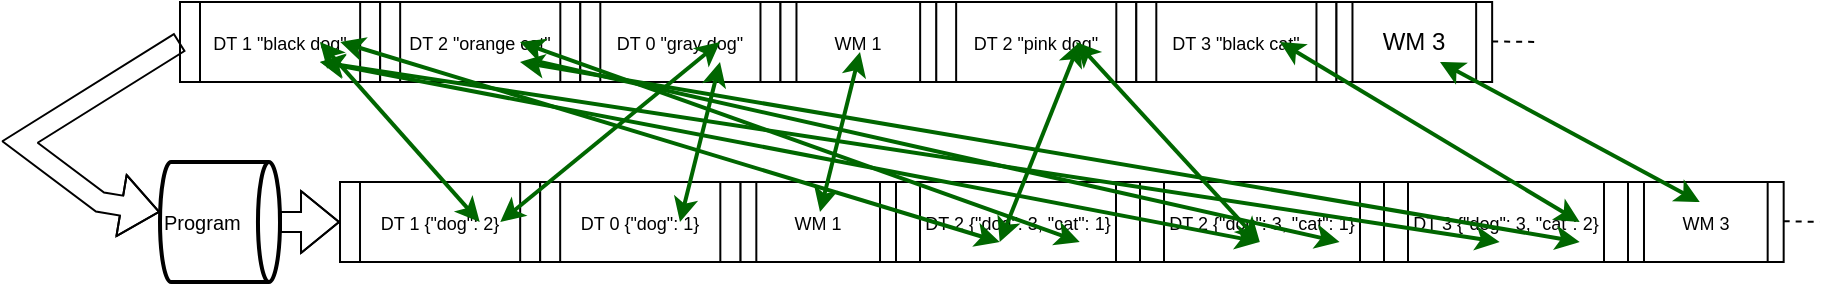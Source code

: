 <mxfile version="22.0.3" type="device">
  <diagram name="Page-1" id="Q_h3_MxoVqDBflYuoZUL">
    <mxGraphModel dx="989" dy="586" grid="1" gridSize="10" guides="1" tooltips="1" connect="1" arrows="1" fold="1" page="1" pageScale="1" pageWidth="1600" pageHeight="900" math="0" shadow="0">
      <root>
        <mxCell id="0" />
        <mxCell id="1" parent="0" />
        <mxCell id="us1K83wFiINMwZ1j3M-q-1" value="&lt;font style=&quot;font-size: 9px;&quot;&gt;WM 1&lt;/font&gt;" style="shape=process;whiteSpace=wrap;html=1;backgroundOutline=1;container=0;" vertex="1" parent="1">
          <mxGeometry x="370.165" y="400" width="77.839" height="40" as="geometry" />
        </mxCell>
        <mxCell id="us1K83wFiINMwZ1j3M-q-2" value="&lt;font style=&quot;font-size: 9px;&quot;&gt;DT 1 {&quot;dog&quot;: 2}&lt;/font&gt;" style="shape=process;whiteSpace=wrap;html=1;backgroundOutline=1;container=0;" vertex="1" parent="1">
          <mxGeometry x="170.004" y="400" width="100.079" height="40" as="geometry" />
        </mxCell>
        <mxCell id="us1K83wFiINMwZ1j3M-q-3" value="&lt;font style=&quot;font-size: 9px;&quot;&gt;DT 0 {&quot;dog&quot;: 1}&lt;/font&gt;" style="shape=process;whiteSpace=wrap;html=1;backgroundOutline=1;container=0;" vertex="1" parent="1">
          <mxGeometry x="270.084" y="400" width="100.079" height="40" as="geometry" />
        </mxCell>
        <mxCell id="us1K83wFiINMwZ1j3M-q-4" value="&lt;font style=&quot;font-size: 9px;&quot;&gt;DT 2 {&quot;dog&quot;: 3, &quot;cat&quot;: 1}&lt;/font&gt;" style="shape=process;whiteSpace=wrap;html=1;backgroundOutline=1;container=0;" vertex="1" parent="1">
          <mxGeometry x="448" y="400" width="122" height="40" as="geometry" />
        </mxCell>
        <mxCell id="us1K83wFiINMwZ1j3M-q-5" value="&lt;font style=&quot;font-size: 9px;&quot;&gt;DT 2 {&quot;dog&quot;: 3, &quot;cat&quot;: 1}&lt;/font&gt;" style="shape=process;whiteSpace=wrap;html=1;backgroundOutline=1;container=0;" vertex="1" parent="1">
          <mxGeometry x="570" y="400" width="122" height="40" as="geometry" />
        </mxCell>
        <mxCell id="us1K83wFiINMwZ1j3M-q-6" value="&lt;font style=&quot;font-size: 9px;&quot;&gt;WM 3&lt;/font&gt;" style="shape=process;whiteSpace=wrap;html=1;backgroundOutline=1;container=0;" vertex="1" parent="1">
          <mxGeometry x="813.996" y="400" width="77.839" height="40" as="geometry" />
        </mxCell>
        <mxCell id="us1K83wFiINMwZ1j3M-q-7" value="&lt;font style=&quot;font-size: 9px;&quot;&gt;DT 3 {&quot;dog&quot;: 3, &quot;cat&quot;: 2}&lt;/font&gt;" style="shape=process;whiteSpace=wrap;html=1;backgroundOutline=1;container=0;" vertex="1" parent="1">
          <mxGeometry x="692" y="400" width="122" height="40" as="geometry" />
        </mxCell>
        <mxCell id="us1K83wFiINMwZ1j3M-q-8" value="" style="endArrow=none;dashed=1;html=1;rounded=0;" edge="1" parent="1">
          <mxGeometry width="50" height="50" relative="1" as="geometry">
            <mxPoint x="891.835" y="419.58" as="sourcePoint" />
            <mxPoint x="909.85" y="420" as="targetPoint" />
          </mxGeometry>
        </mxCell>
        <mxCell id="us1K83wFiINMwZ1j3M-q-9" value="&lt;font style=&quot;font-size: 9px;&quot;&gt;DT 2 &quot;pink dog&quot;&lt;/font&gt;" style="shape=process;whiteSpace=wrap;html=1;backgroundOutline=1;container=0;" vertex="1" parent="1">
          <mxGeometry x="468.074" y="310" width="100.079" height="40" as="geometry" />
        </mxCell>
        <mxCell id="us1K83wFiINMwZ1j3M-q-10" value="&lt;font style=&quot;font-size: 9px;&quot;&gt;DT 3 &quot;black cat&quot;&lt;/font&gt;" style="shape=process;whiteSpace=wrap;html=1;backgroundOutline=1;container=0;" vertex="1" parent="1">
          <mxGeometry x="568.153" y="310" width="100.079" height="40" as="geometry" />
        </mxCell>
        <mxCell id="us1K83wFiINMwZ1j3M-q-11" value="WM 3" style="shape=process;whiteSpace=wrap;html=1;backgroundOutline=1;container=0;" vertex="1" parent="1">
          <mxGeometry x="668.236" y="310" width="77.839" height="40" as="geometry" />
        </mxCell>
        <mxCell id="us1K83wFiINMwZ1j3M-q-12" value="" style="endArrow=none;dashed=1;html=1;rounded=0;" edge="1" parent="1">
          <mxGeometry width="50" height="50" relative="1" as="geometry">
            <mxPoint x="746.075" y="329.71" as="sourcePoint" />
            <mxPoint x="770" y="330" as="targetPoint" />
          </mxGeometry>
        </mxCell>
        <mxCell id="us1K83wFiINMwZ1j3M-q-13" value="&lt;font style=&quot;font-size: 9px;&quot;&gt;DT 1 &quot;black dog&quot;&lt;/font&gt;" style="shape=process;whiteSpace=wrap;html=1;backgroundOutline=1;container=0;" vertex="1" parent="1">
          <mxGeometry x="90" y="310" width="100.079" height="40" as="geometry" />
        </mxCell>
        <mxCell id="us1K83wFiINMwZ1j3M-q-14" value="&lt;font style=&quot;font-size: 9px;&quot;&gt;DT 2 &quot;orange cat&quot;&lt;/font&gt;" style="shape=process;whiteSpace=wrap;html=1;backgroundOutline=1;container=0;" vertex="1" parent="1">
          <mxGeometry x="190.079" y="310" width="100.079" height="40" as="geometry" />
        </mxCell>
        <mxCell id="us1K83wFiINMwZ1j3M-q-15" value="&lt;font style=&quot;font-size: 9px;&quot;&gt;DT 0 &quot;gray dog&quot;&lt;/font&gt;" style="shape=process;whiteSpace=wrap;html=1;backgroundOutline=1;container=0;" vertex="1" parent="1">
          <mxGeometry x="290.157" y="310" width="100.079" height="40" as="geometry" />
        </mxCell>
        <mxCell id="us1K83wFiINMwZ1j3M-q-16" value="&lt;font style=&quot;font-size: 9px;&quot;&gt;WM 1&lt;/font&gt;" style="shape=process;whiteSpace=wrap;html=1;backgroundOutline=1;container=0;" vertex="1" parent="1">
          <mxGeometry x="390.235" y="310" width="77.839" height="40" as="geometry" />
        </mxCell>
        <mxCell id="us1K83wFiINMwZ1j3M-q-20" style="edgeStyle=orthogonalEdgeStyle;rounded=0;orthogonalLoop=1;jettySize=auto;html=1;entryX=0;entryY=0.5;entryDx=0;entryDy=0;shape=flexArrow;" edge="1" parent="1" source="us1K83wFiINMwZ1j3M-q-17" target="us1K83wFiINMwZ1j3M-q-2">
          <mxGeometry relative="1" as="geometry" />
        </mxCell>
        <mxCell id="us1K83wFiINMwZ1j3M-q-17" value="&lt;div style=&quot;&quot;&gt;&lt;span style=&quot;font-size: 10px; background-color: initial;&quot;&gt;Program&lt;/span&gt;&lt;/div&gt;" style="strokeWidth=2;html=1;shape=mxgraph.flowchart.direct_data;whiteSpace=wrap;align=left;" vertex="1" parent="1">
          <mxGeometry x="80" y="390" width="60" height="60" as="geometry" />
        </mxCell>
        <mxCell id="us1K83wFiINMwZ1j3M-q-19" value="" style="curved=1;endArrow=classic;html=1;rounded=0;shape=flexArrow;exitX=0;exitY=0.5;exitDx=0;exitDy=0;" edge="1" parent="1" source="us1K83wFiINMwZ1j3M-q-13" target="us1K83wFiINMwZ1j3M-q-17">
          <mxGeometry width="50" height="50" relative="1" as="geometry">
            <mxPoint x="30" y="400" as="sourcePoint" />
            <mxPoint x="80" y="350" as="targetPoint" />
            <Array as="points">
              <mxPoint x="10" y="380" />
              <mxPoint x="50" y="410" />
            </Array>
          </mxGeometry>
        </mxCell>
        <mxCell id="us1K83wFiINMwZ1j3M-q-22" value="" style="endArrow=classic;html=1;rounded=0;entryX=0.698;entryY=0.5;entryDx=0;entryDy=0;entryPerimeter=0;exitX=0.699;exitY=0.5;exitDx=0;exitDy=0;exitPerimeter=0;strokeColor=#006600;strokeWidth=2;startArrow=classic;startFill=1;" edge="1" parent="1" source="us1K83wFiINMwZ1j3M-q-13" target="us1K83wFiINMwZ1j3M-q-2">
          <mxGeometry width="50" height="50" relative="1" as="geometry">
            <mxPoint x="140" y="370" as="sourcePoint" />
            <mxPoint x="400" y="380" as="targetPoint" />
          </mxGeometry>
        </mxCell>
        <mxCell id="us1K83wFiINMwZ1j3M-q-23" value="" style="endArrow=classic;html=1;rounded=0;entryX=0.698;entryY=0.5;entryDx=0;entryDy=0;entryPerimeter=0;strokeColor=#006600;strokeWidth=2;exitX=0.698;exitY=0.5;exitDx=0;exitDy=0;exitPerimeter=0;startArrow=classic;startFill=1;" edge="1" parent="1" source="us1K83wFiINMwZ1j3M-q-15">
          <mxGeometry width="50" height="50" relative="1" as="geometry">
            <mxPoint x="350" y="370" as="sourcePoint" />
            <mxPoint x="250.15" y="420" as="targetPoint" />
          </mxGeometry>
        </mxCell>
        <mxCell id="us1K83wFiINMwZ1j3M-q-24" value="" style="endArrow=classic;html=1;rounded=0;strokeColor=#006600;strokeWidth=2;startArrow=classic;startFill=1;" edge="1" parent="1">
          <mxGeometry width="50" height="50" relative="1" as="geometry">
            <mxPoint x="360" y="340" as="sourcePoint" />
            <mxPoint x="340" y="420" as="targetPoint" />
          </mxGeometry>
        </mxCell>
        <mxCell id="us1K83wFiINMwZ1j3M-q-25" value="" style="endArrow=classic;html=1;rounded=0;strokeColor=#006600;strokeWidth=2;startArrow=classic;startFill=1;" edge="1" parent="1">
          <mxGeometry width="50" height="50" relative="1" as="geometry">
            <mxPoint x="430" y="335" as="sourcePoint" />
            <mxPoint x="410" y="415" as="targetPoint" />
          </mxGeometry>
        </mxCell>
        <mxCell id="us1K83wFiINMwZ1j3M-q-26" value="" style="endArrow=classic;html=1;rounded=0;exitX=0.699;exitY=0.5;exitDx=0;exitDy=0;exitPerimeter=0;strokeColor=#006600;strokeWidth=2;entryX=0.425;entryY=0.75;entryDx=0;entryDy=0;entryPerimeter=0;startArrow=classic;startFill=1;" edge="1" parent="1" target="us1K83wFiINMwZ1j3M-q-4">
          <mxGeometry width="50" height="50" relative="1" as="geometry">
            <mxPoint x="170.15" y="330" as="sourcePoint" />
            <mxPoint x="530" y="460" as="targetPoint" />
          </mxGeometry>
        </mxCell>
        <mxCell id="us1K83wFiINMwZ1j3M-q-27" value="" style="endArrow=classic;html=1;rounded=0;strokeColor=#006600;strokeWidth=2;entryX=0.491;entryY=0.75;entryDx=0;entryDy=0;entryPerimeter=0;startArrow=classic;startFill=1;" edge="1" parent="1" target="us1K83wFiINMwZ1j3M-q-5">
          <mxGeometry width="50" height="50" relative="1" as="geometry">
            <mxPoint x="160" y="340" as="sourcePoint" />
            <mxPoint x="510" y="440" as="targetPoint" />
          </mxGeometry>
        </mxCell>
        <mxCell id="us1K83wFiINMwZ1j3M-q-28" value="" style="endArrow=classic;html=1;rounded=0;strokeColor=#006600;strokeWidth=2;entryX=0.474;entryY=0.75;entryDx=0;entryDy=0;entryPerimeter=0;startArrow=classic;startFill=1;" edge="1" parent="1" target="us1K83wFiINMwZ1j3M-q-7">
          <mxGeometry width="50" height="50" relative="1" as="geometry">
            <mxPoint x="160" y="340" as="sourcePoint" />
            <mxPoint x="640" y="440" as="targetPoint" />
          </mxGeometry>
        </mxCell>
        <mxCell id="us1K83wFiINMwZ1j3M-q-30" value="" style="endArrow=classic;html=1;rounded=0;strokeColor=#006600;strokeWidth=2;entryX=0.461;entryY=0.25;entryDx=0;entryDy=0;entryPerimeter=0;startArrow=classic;startFill=1;" edge="1" parent="1" target="us1K83wFiINMwZ1j3M-q-6">
          <mxGeometry width="50" height="50" relative="1" as="geometry">
            <mxPoint x="720" y="340" as="sourcePoint" />
            <mxPoint x="692.15" y="410" as="targetPoint" />
          </mxGeometry>
        </mxCell>
        <mxCell id="us1K83wFiINMwZ1j3M-q-31" value="" style="endArrow=classic;html=1;rounded=0;entryX=0.425;entryY=0.75;entryDx=0;entryDy=0;entryPerimeter=0;strokeColor=#006600;strokeWidth=2;exitX=0.698;exitY=0.5;exitDx=0;exitDy=0;exitPerimeter=0;startArrow=classic;startFill=1;" edge="1" parent="1" target="us1K83wFiINMwZ1j3M-q-4">
          <mxGeometry width="50" height="50" relative="1" as="geometry">
            <mxPoint x="539.85" y="330" as="sourcePoint" />
            <mxPoint x="430" y="420" as="targetPoint" />
          </mxGeometry>
        </mxCell>
        <mxCell id="us1K83wFiINMwZ1j3M-q-32" value="" style="endArrow=classic;html=1;rounded=0;entryX=0.491;entryY=0.75;entryDx=0;entryDy=0;entryPerimeter=0;strokeColor=#006600;strokeWidth=2;exitX=0.698;exitY=0.5;exitDx=0;exitDy=0;exitPerimeter=0;startArrow=classic;startFill=1;" edge="1" parent="1" target="us1K83wFiINMwZ1j3M-q-5">
          <mxGeometry width="50" height="50" relative="1" as="geometry">
            <mxPoint x="538.04" y="330" as="sourcePoint" />
            <mxPoint x="498.19" y="430" as="targetPoint" />
          </mxGeometry>
        </mxCell>
        <mxCell id="us1K83wFiINMwZ1j3M-q-33" value="" style="endArrow=classic;html=1;rounded=0;entryX=0.753;entryY=0.75;entryDx=0;entryDy=0;entryPerimeter=0;exitX=0.699;exitY=0.5;exitDx=0;exitDy=0;exitPerimeter=0;strokeColor=#006600;strokeWidth=2;startArrow=classic;startFill=1;" edge="1" parent="1" target="us1K83wFiINMwZ1j3M-q-4">
          <mxGeometry width="50" height="50" relative="1" as="geometry">
            <mxPoint x="260" y="330" as="sourcePoint" />
            <mxPoint x="340" y="420" as="targetPoint" />
          </mxGeometry>
        </mxCell>
        <mxCell id="us1K83wFiINMwZ1j3M-q-34" value="" style="endArrow=classic;html=1;rounded=0;entryX=0.818;entryY=0.75;entryDx=0;entryDy=0;entryPerimeter=0;exitX=0.699;exitY=0.5;exitDx=0;exitDy=0;exitPerimeter=0;strokeColor=#006600;strokeWidth=2;" edge="1" parent="1" target="us1K83wFiINMwZ1j3M-q-5">
          <mxGeometry width="50" height="50" relative="1" as="geometry">
            <mxPoint x="270" y="340" as="sourcePoint" />
            <mxPoint x="550" y="440" as="targetPoint" />
          </mxGeometry>
        </mxCell>
        <mxCell id="us1K83wFiINMwZ1j3M-q-35" value="" style="endArrow=classic;html=1;rounded=0;entryX=0.802;entryY=0.75;entryDx=0;entryDy=0;entryPerimeter=0;strokeColor=#006600;strokeWidth=2;startArrow=classic;startFill=1;" edge="1" parent="1" target="us1K83wFiINMwZ1j3M-q-7">
          <mxGeometry width="50" height="50" relative="1" as="geometry">
            <mxPoint x="260" y="340" as="sourcePoint" />
            <mxPoint x="680" y="440" as="targetPoint" />
          </mxGeometry>
        </mxCell>
        <mxCell id="us1K83wFiINMwZ1j3M-q-36" value="" style="endArrow=classic;html=1;rounded=0;entryX=0.802;entryY=0.5;entryDx=0;entryDy=0;entryPerimeter=0;strokeColor=#006600;strokeWidth=2;exitX=0.698;exitY=0.5;exitDx=0;exitDy=0;exitPerimeter=0;startArrow=classic;startFill=1;" edge="1" parent="1" target="us1K83wFiINMwZ1j3M-q-7">
          <mxGeometry width="50" height="50" relative="1" as="geometry">
            <mxPoint x="640.0" y="330" as="sourcePoint" />
            <mxPoint x="731.96" y="430" as="targetPoint" />
          </mxGeometry>
        </mxCell>
      </root>
    </mxGraphModel>
  </diagram>
</mxfile>
